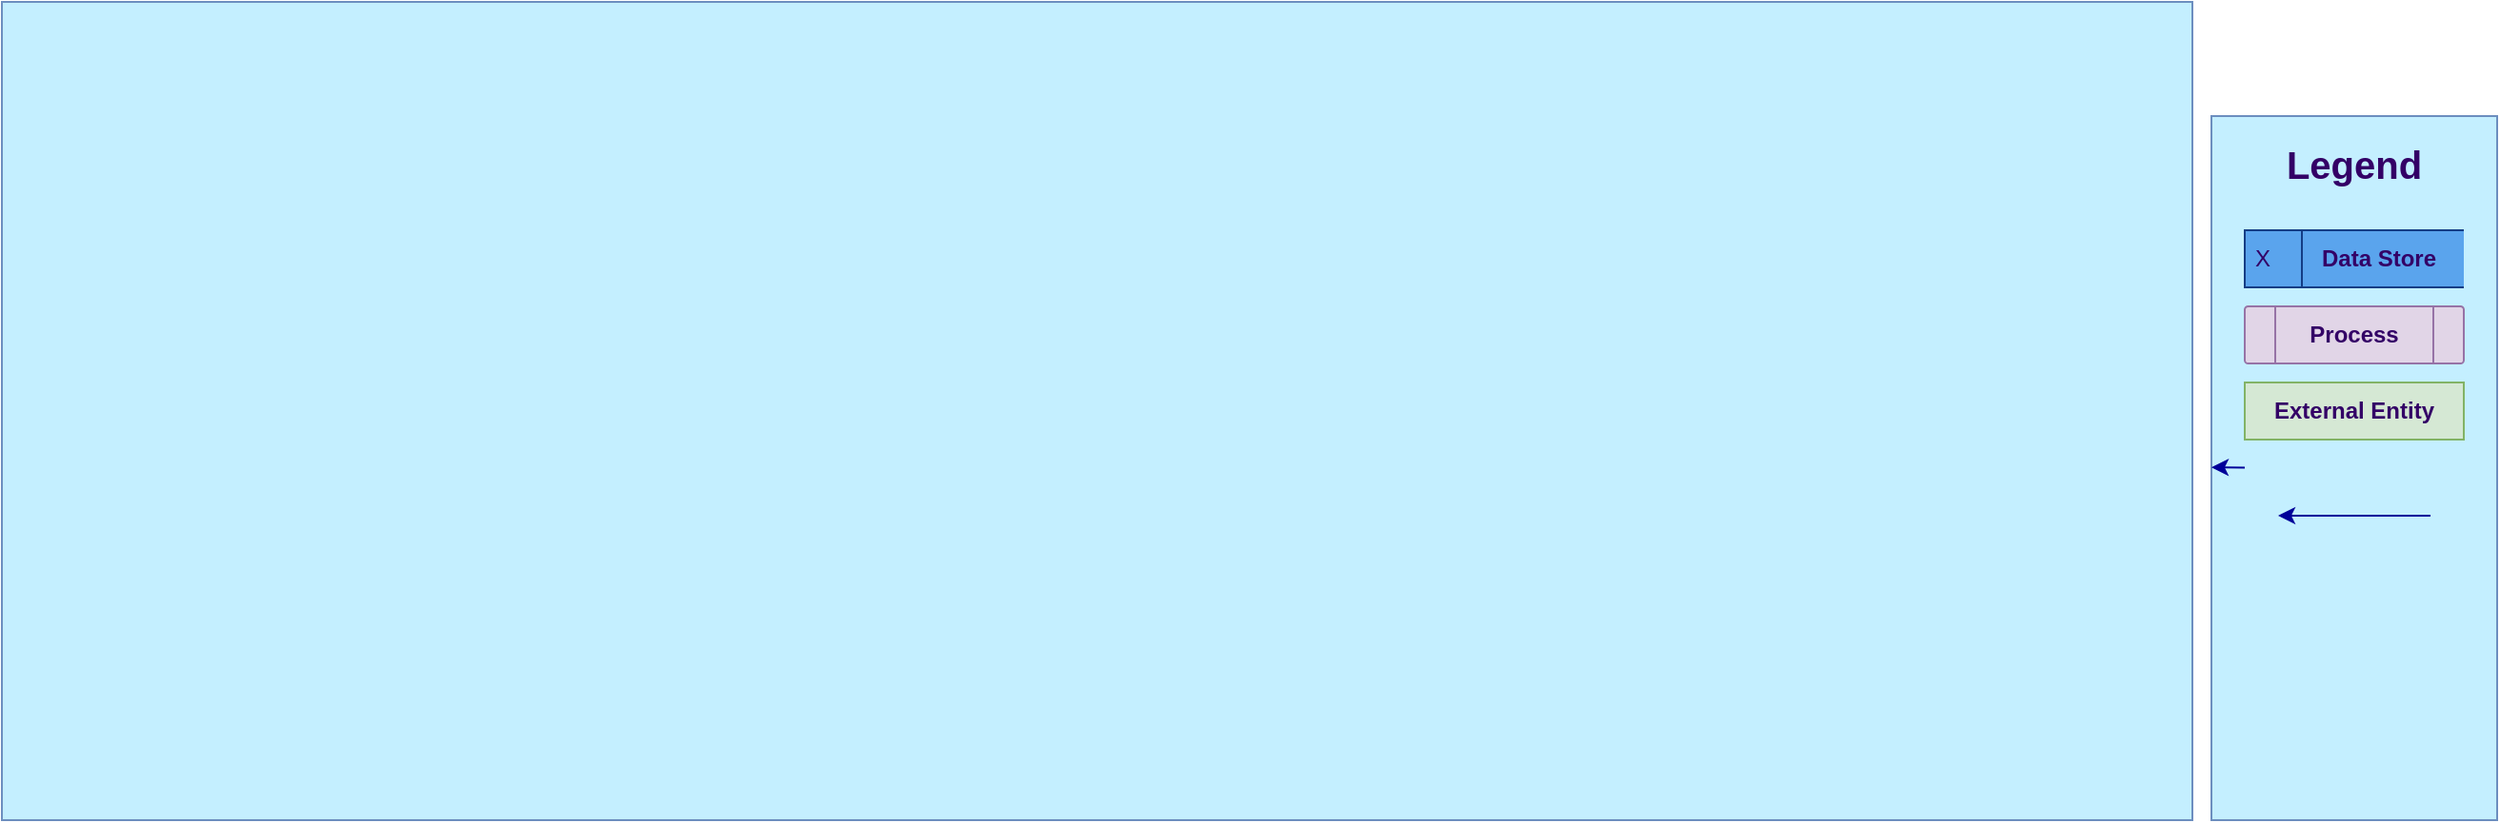 <mxfile version="14.1.1" type="device"><diagram id="y66ztPi1AG6g-7lsjvn-" name="Page-1"><mxGraphModel dx="449" dy="281" grid="1" gridSize="10" guides="1" tooltips="1" connect="1" arrows="1" fold="1" page="1" pageScale="1" pageWidth="827" pageHeight="1169" math="0" shadow="0"><root><mxCell id="0"/><mxCell id="1" parent="0"/><mxCell id="TmZOB2_ySsftHz8fe378-1" value="" style="rounded=0;whiteSpace=wrap;html=1;fontSize=14;strokeColor=#6c8ebf;fillColor=#C4EFFF;" vertex="1" parent="1"><mxGeometry y="20" width="1150" height="430" as="geometry"/></mxCell><mxCell id="TmZOB2_ySsftHz8fe378-2" value="" style="rounded=0;whiteSpace=wrap;html=1;fontSize=14;strokeColor=#6c8ebf;fillColor=#C4EFFF;" vertex="1" parent="1"><mxGeometry x="1160" y="80" width="150" height="370" as="geometry"/></mxCell><mxCell id="TmZOB2_ySsftHz8fe378-3" value="Legend" style="text;html=1;strokeColor=none;fillColor=none;align=center;verticalAlign=middle;whiteSpace=wrap;rounded=0;dashed=1;fontSize=20;fontStyle=1;fontColor=#330066;" vertex="1" parent="1"><mxGeometry x="1189" y="90" width="92" height="30" as="geometry"/></mxCell><mxCell id="TmZOB2_ySsftHz8fe378-4" value="&lt;font color=&quot;#330066&quot;&gt;X&lt;/font&gt;" style="html=1;dashed=0;whitespace=wrap;shape=mxgraph.dfd.dataStoreID;align=left;spacingLeft=3;points=[[0,0],[0.5,0],[1,0],[0,0.5],[1,0.5],[0,1],[0.5,1],[1,1]];fillColor=#5AA4ED;strokeColor=#143D85;" vertex="1" parent="1"><mxGeometry x="1177.5" y="140" width="115" height="30" as="geometry"/></mxCell><mxCell id="TmZOB2_ySsftHz8fe378-5" value="Data Store" style="text;html=1;strokeColor=none;fillColor=none;align=center;verticalAlign=middle;whiteSpace=wrap;rounded=0;dashed=1;fontSize=12;fontStyle=1;fontColor=#330066;" vertex="1" parent="1"><mxGeometry x="1212.5" y="140" width="70" height="30" as="geometry"/></mxCell><mxCell id="TmZOB2_ySsftHz8fe378-6" value="" style="verticalLabelPosition=bottom;verticalAlign=top;html=1;shape=process;whiteSpace=wrap;rounded=1;size=0.14;arcSize=6;fontSize=12;fillColor=#e1d5e7;strokeColor=#9673a6;" vertex="1" parent="1"><mxGeometry x="1177.5" y="180" width="115" height="30" as="geometry"/></mxCell><mxCell id="TmZOB2_ySsftHz8fe378-7" value="Process" style="text;html=1;strokeColor=none;fillColor=none;align=center;verticalAlign=middle;whiteSpace=wrap;rounded=0;dashed=1;fontSize=12;fontStyle=1;fontColor=#330066;" vertex="1" parent="1"><mxGeometry x="1190" y="180" width="90" height="30" as="geometry"/></mxCell><mxCell id="TmZOB2_ySsftHz8fe378-8" value="" style="rounded=0;whiteSpace=wrap;html=1;strokeColor=#82b366;fillColor=#d5e8d4;fontSize=12;align=left;" vertex="1" parent="1"><mxGeometry x="1177.5" y="220" width="115" height="30" as="geometry"/></mxCell><mxCell id="TmZOB2_ySsftHz8fe378-9" value="External Entity" style="text;html=1;strokeColor=none;fillColor=none;align=center;verticalAlign=middle;whiteSpace=wrap;rounded=0;dashed=1;fontSize=12;fontStyle=1;fontColor=#330066;" vertex="1" parent="1"><mxGeometry x="1190" y="220" width="90" height="30" as="geometry"/></mxCell><mxCell id="TmZOB2_ySsftHz8fe378-10" value="" style="endArrow=classic;html=1;fontSize=12;strokeColor=#000099;" edge="1" parent="1" target="TmZOB2_ySsftHz8fe378-2"><mxGeometry width="50" height="50" relative="1" as="geometry"><mxPoint x="1177.5" y="264.71" as="sourcePoint"/><mxPoint x="1257.5" y="264.71" as="targetPoint"/></mxGeometry></mxCell><mxCell id="TmZOB2_ySsftHz8fe378-11" value="" style="endArrow=classic;html=1;fontSize=12;strokeColor=#000099;" edge="1" parent="1"><mxGeometry width="50" height="50" relative="1" as="geometry"><mxPoint x="1275" y="290" as="sourcePoint"/><mxPoint x="1195" y="290" as="targetPoint"/></mxGeometry></mxCell></root></mxGraphModel></diagram></mxfile>